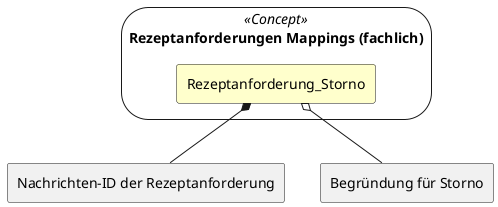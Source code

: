 @startuml

skinparam rectangle {
    roundCorner<<Concept>> 54
}

rectangle "Rezeptanforderungen Mappings (fachlich)" <<Concept>> {
    rectangle Rezeptanforderung_Storno #BUSINESS
}

rectangle "Nachrichten-ID der Rezeptanforderung" as Nachrichten_ID
rectangle "Begründung für Storno" as Stornierungsgrund


Rezeptanforderung_Storno *-- Nachrichten_ID
Rezeptanforderung_Storno o-- Stornierungsgrund

@enduml